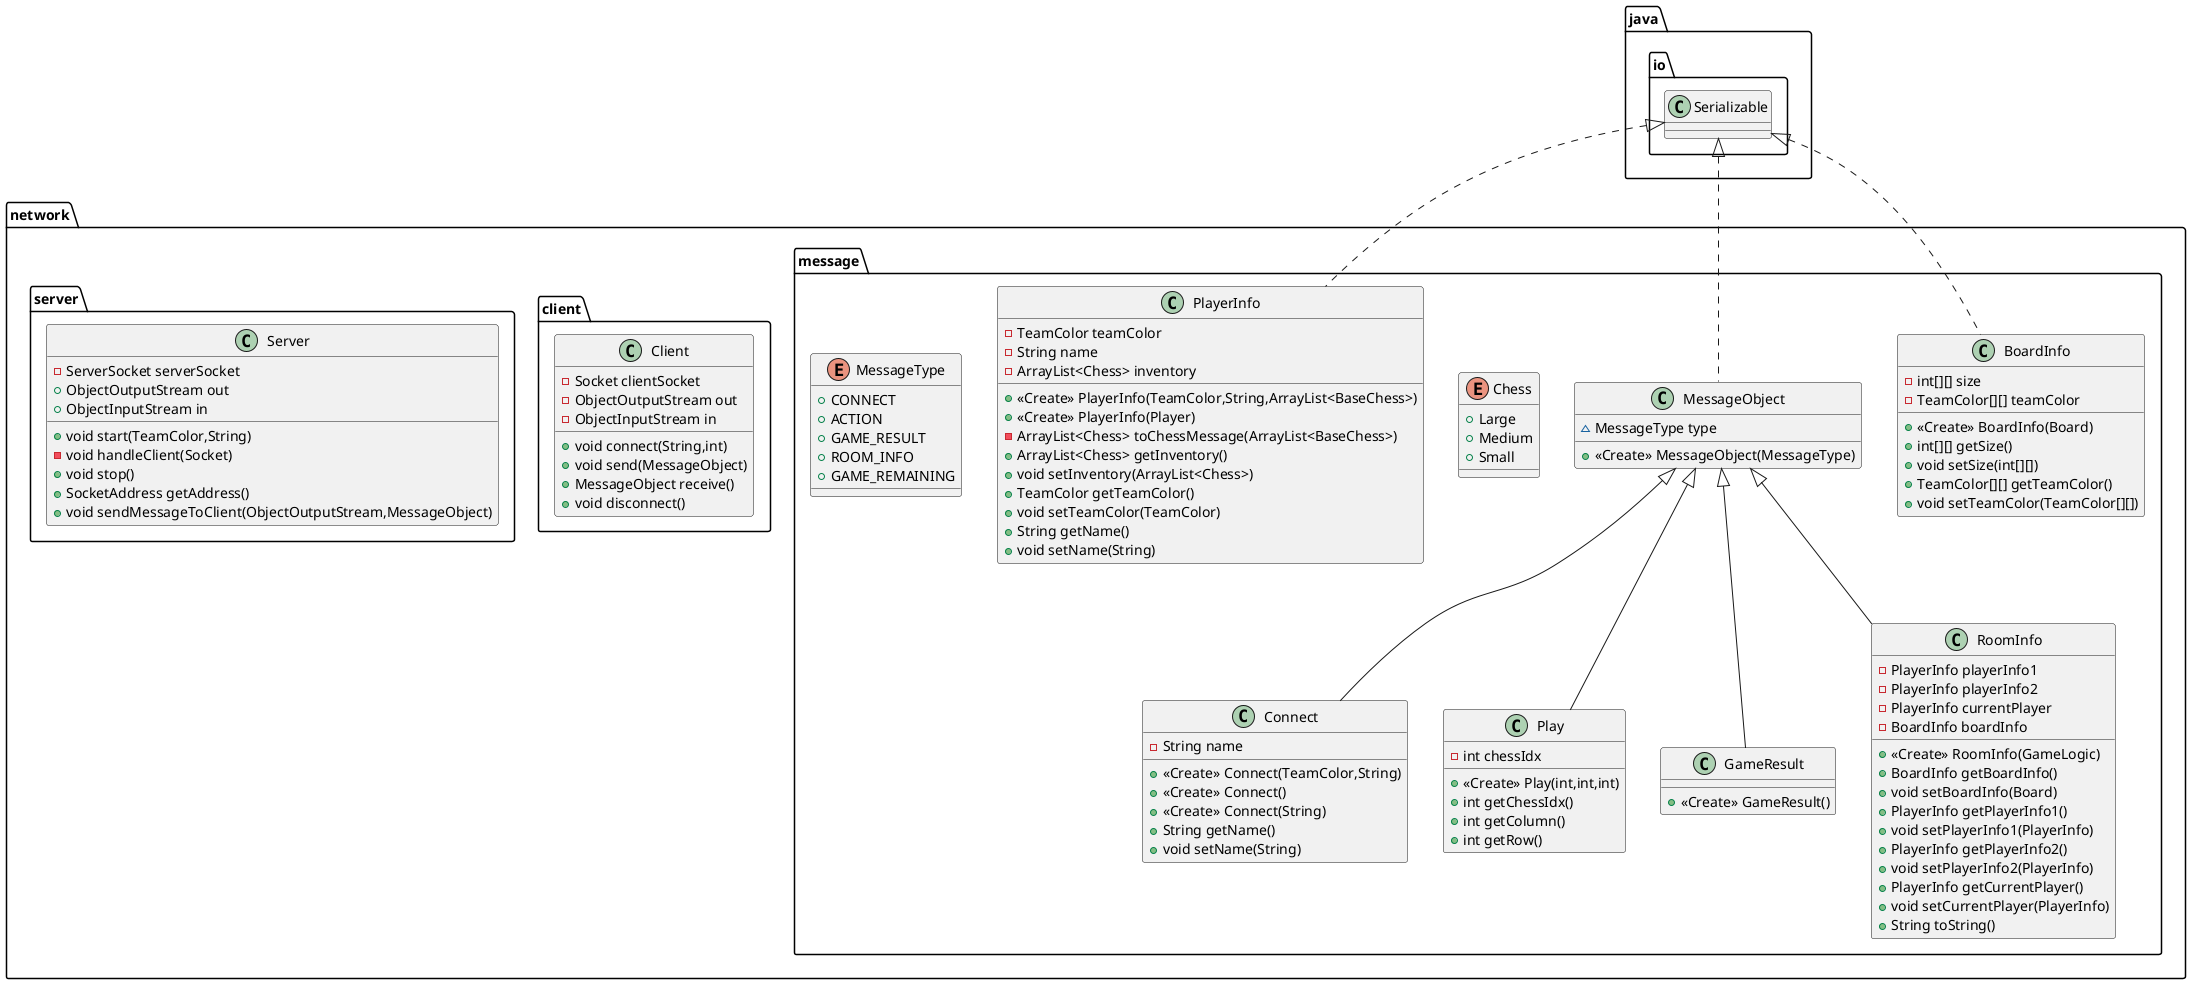@startuml
class network.message.Connect {
- String name
+ <<Create>> Connect(TeamColor,String)
+ <<Create>> Connect()
+ <<Create>> Connect(String)
+ String getName()
+ void setName(String)
}
class network.message.Play {
- int chessIdx
+ <<Create>> Play(int,int,int)
+ int getChessIdx()
+ int getColumn()
+ int getRow()
}
class network.message.BoardInfo {
- int[][] size
- TeamColor[][] teamColor
+ <<Create>> BoardInfo(Board)
+ int[][] getSize()
+ void setSize(int[][])
+ TeamColor[][] getTeamColor()
+ void setTeamColor(TeamColor[][])
}
class network.message.MessageObject {
~ MessageType type
+ <<Create>> MessageObject(MessageType)
}
class network.client.Client {
- Socket clientSocket
- ObjectOutputStream out
- ObjectInputStream in
+ void connect(String,int)
+ void send(MessageObject)
+ MessageObject receive()
+ void disconnect()
}
class network.server.Server {
- ServerSocket serverSocket
+ ObjectOutputStream out
+ ObjectInputStream in
+ void start(TeamColor,String)
- void handleClient(Socket)
+ void stop()
+ SocketAddress getAddress()
+ void sendMessageToClient(ObjectOutputStream,MessageObject)
}
enum network.message.Chess {
+  Large
+  Medium
+  Small
}
class network.message.PlayerInfo {
- TeamColor teamColor
- String name
- ArrayList<Chess> inventory
+ <<Create>> PlayerInfo(TeamColor,String,ArrayList<BaseChess>)
+ <<Create>> PlayerInfo(Player)
- ArrayList<Chess> toChessMessage(ArrayList<BaseChess>)
+ ArrayList<Chess> getInventory()
+ void setInventory(ArrayList<Chess>)
+ TeamColor getTeamColor()
+ void setTeamColor(TeamColor)
+ String getName()
+ void setName(String)
}
enum network.message.MessageType {
+  CONNECT
+  ACTION
+  GAME_RESULT
+  ROOM_INFO
+  GAME_REMAINING
}
class network.message.GameResult {
+ <<Create>> GameResult()
}
class network.message.RoomInfo {
- PlayerInfo playerInfo1
- PlayerInfo playerInfo2
- PlayerInfo currentPlayer
- BoardInfo boardInfo
+ <<Create>> RoomInfo(GameLogic)
+ BoardInfo getBoardInfo()
+ void setBoardInfo(Board)
+ PlayerInfo getPlayerInfo1()
+ void setPlayerInfo1(PlayerInfo)
+ PlayerInfo getPlayerInfo2()
+ void setPlayerInfo2(PlayerInfo)
+ PlayerInfo getCurrentPlayer()
+ void setCurrentPlayer(PlayerInfo)
+ String toString()
}


network.message.MessageObject <|-- network.message.Connect
network.message.MessageObject <|-- network.message.Play
java.io.Serializable <|.. network.message.BoardInfo
java.io.Serializable <|.. network.message.MessageObject
java.io.Serializable <|.. network.message.PlayerInfo
network.message.MessageObject <|-- network.message.GameResult
network.message.MessageObject <|-- network.message.RoomInfo
@enduml